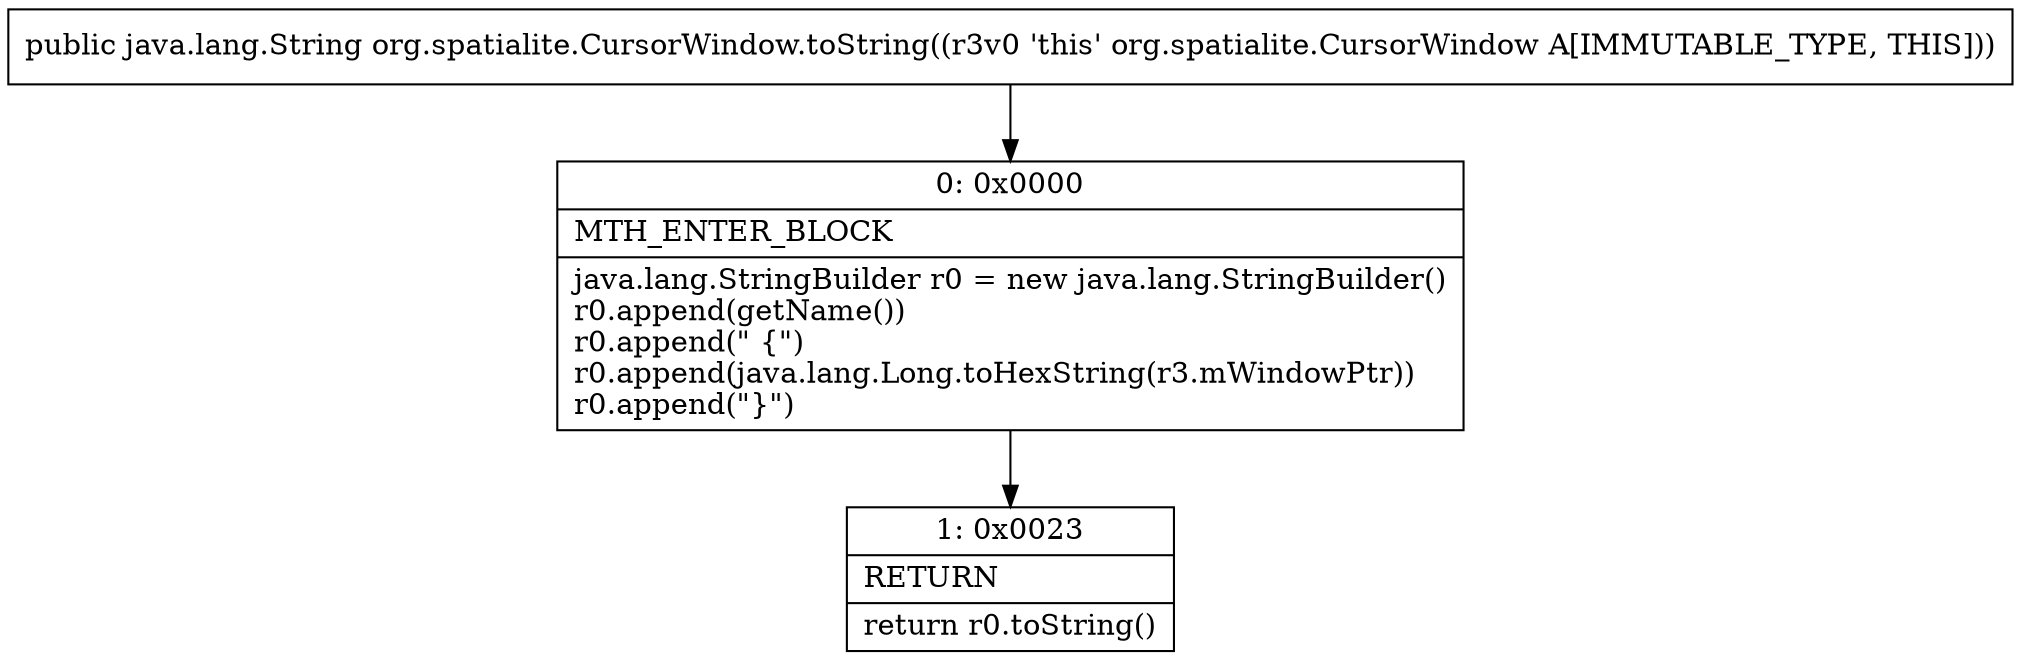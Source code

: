 digraph "CFG fororg.spatialite.CursorWindow.toString()Ljava\/lang\/String;" {
Node_0 [shape=record,label="{0\:\ 0x0000|MTH_ENTER_BLOCK\l|java.lang.StringBuilder r0 = new java.lang.StringBuilder()\lr0.append(getName())\lr0.append(\" \{\")\lr0.append(java.lang.Long.toHexString(r3.mWindowPtr))\lr0.append(\"\}\")\l}"];
Node_1 [shape=record,label="{1\:\ 0x0023|RETURN\l|return r0.toString()\l}"];
MethodNode[shape=record,label="{public java.lang.String org.spatialite.CursorWindow.toString((r3v0 'this' org.spatialite.CursorWindow A[IMMUTABLE_TYPE, THIS])) }"];
MethodNode -> Node_0;
Node_0 -> Node_1;
}

